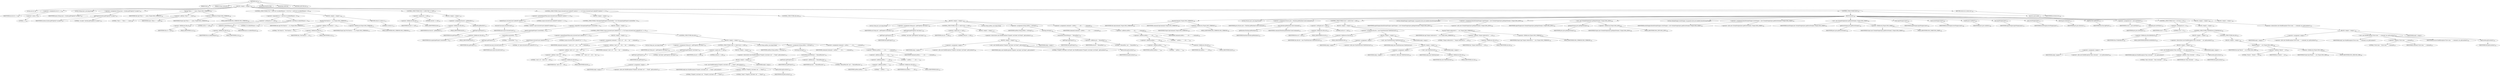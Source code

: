 digraph "run" {  
"157" [label = <(METHOD,run)<SUB>102</SUB>> ]
"6" [label = <(PARAM,this)<SUB>102</SUB>> ]
"158" [label = <(PARAM,String command)<SUB>102</SUB>> ]
"159" [label = <(BLOCK,&lt;empty&gt;,&lt;empty&gt;)<SUB>102</SUB>> ]
"160" [label = <(LOCAL,int err: int)> ]
"161" [label = <(&lt;operator&gt;.assignment,int err = -1)<SUB>104</SUB>> ]
"162" [label = <(IDENTIFIER,err,int err = -1)<SUB>104</SUB>> ]
"163" [label = <(&lt;operator&gt;.minus,-1)<SUB>104</SUB>> ]
"164" [label = <(LITERAL,1,-1)<SUB>104</SUB>> ]
"165" [label = <(LOCAL,String myos: java.lang.String)> ]
"166" [label = <(&lt;operator&gt;.assignment,String myos = System.getProperty(&quot;os.name&quot;))<SUB>107</SUB>> ]
"167" [label = <(IDENTIFIER,myos,String myos = System.getProperty(&quot;os.name&quot;))<SUB>107</SUB>> ]
"168" [label = <(getProperty,System.getProperty(&quot;os.name&quot;))<SUB>107</SUB>> ]
"169" [label = <(IDENTIFIER,System,System.getProperty(&quot;os.name&quot;))<SUB>107</SUB>> ]
"170" [label = <(LITERAL,&quot;os.name&quot;,System.getProperty(&quot;os.name&quot;))<SUB>107</SUB>> ]
"171" [label = <(log,log(&quot;Myos = &quot; + myos, Project.MSG_VERBOSE))<SUB>108</SUB>> ]
"5" [label = <(IDENTIFIER,this,log(&quot;Myos = &quot; + myos, Project.MSG_VERBOSE))<SUB>108</SUB>> ]
"172" [label = <(&lt;operator&gt;.addition,&quot;Myos = &quot; + myos)<SUB>108</SUB>> ]
"173" [label = <(LITERAL,&quot;Myos = &quot;,&quot;Myos = &quot; + myos)<SUB>108</SUB>> ]
"174" [label = <(IDENTIFIER,myos,&quot;Myos = &quot; + myos)<SUB>108</SUB>> ]
"175" [label = <(&lt;operator&gt;.fieldAccess,Project.MSG_VERBOSE)<SUB>108</SUB>> ]
"176" [label = <(IDENTIFIER,Project,log(&quot;Myos = &quot; + myos, Project.MSG_VERBOSE))<SUB>108</SUB>> ]
"177" [label = <(FIELD_IDENTIFIER,MSG_VERBOSE,MSG_VERBOSE)<SUB>108</SUB>> ]
"178" [label = <(CONTROL_STRUCTURE,if ((os != null) &amp;&amp; (os.indexOf(myos) &lt; 0)),if ((os != null) &amp;&amp; (os.indexOf(myos) &lt; 0)))<SUB>109</SUB>> ]
"179" [label = <(&lt;operator&gt;.logicalAnd,(os != null) &amp;&amp; (os.indexOf(myos) &lt; 0))<SUB>109</SUB>> ]
"180" [label = <(&lt;operator&gt;.notEquals,os != null)<SUB>109</SUB>> ]
"181" [label = <(&lt;operator&gt;.fieldAccess,this.os)<SUB>109</SUB>> ]
"182" [label = <(IDENTIFIER,this,os != null)<SUB>109</SUB>> ]
"183" [label = <(FIELD_IDENTIFIER,os,os)<SUB>109</SUB>> ]
"184" [label = <(LITERAL,null,os != null)<SUB>109</SUB>> ]
"185" [label = <(&lt;operator&gt;.lessThan,os.indexOf(myos) &lt; 0)<SUB>109</SUB>> ]
"186" [label = <(indexOf,os.indexOf(myos))<SUB>109</SUB>> ]
"187" [label = <(&lt;operator&gt;.fieldAccess,this.os)<SUB>109</SUB>> ]
"188" [label = <(IDENTIFIER,this,os.indexOf(myos))<SUB>109</SUB>> ]
"189" [label = <(FIELD_IDENTIFIER,os,os)<SUB>109</SUB>> ]
"190" [label = <(IDENTIFIER,myos,os.indexOf(myos))<SUB>109</SUB>> ]
"191" [label = <(LITERAL,0,os.indexOf(myos) &lt; 0)<SUB>109</SUB>> ]
"192" [label = <(BLOCK,&lt;empty&gt;,&lt;empty&gt;)<SUB>109</SUB>> ]
"193" [label = <(log,log(&quot;Not found in &quot; + os, Project.MSG_VERBOSE))<SUB>111</SUB>> ]
"7" [label = <(IDENTIFIER,this,log(&quot;Not found in &quot; + os, Project.MSG_VERBOSE))<SUB>111</SUB>> ]
"194" [label = <(&lt;operator&gt;.addition,&quot;Not found in &quot; + os)<SUB>111</SUB>> ]
"195" [label = <(LITERAL,&quot;Not found in &quot;,&quot;Not found in &quot; + os)<SUB>111</SUB>> ]
"196" [label = <(&lt;operator&gt;.fieldAccess,this.os)<SUB>111</SUB>> ]
"197" [label = <(IDENTIFIER,this,&quot;Not found in &quot; + os)<SUB>111</SUB>> ]
"198" [label = <(FIELD_IDENTIFIER,os,os)<SUB>111</SUB>> ]
"199" [label = <(&lt;operator&gt;.fieldAccess,Project.MSG_VERBOSE)<SUB>111</SUB>> ]
"200" [label = <(IDENTIFIER,Project,log(&quot;Not found in &quot; + os, Project.MSG_VERBOSE))<SUB>111</SUB>> ]
"201" [label = <(FIELD_IDENTIFIER,MSG_VERBOSE,MSG_VERBOSE)<SUB>111</SUB>> ]
"202" [label = <(RETURN,return 0;,return 0;)<SUB>112</SUB>> ]
"203" [label = <(LITERAL,0,return 0;)<SUB>112</SUB>> ]
"204" [label = <(CONTROL_STRUCTURE,if (dir == null),if (dir == null))<SUB>116</SUB>> ]
"205" [label = <(&lt;operator&gt;.equals,dir == null)<SUB>116</SUB>> ]
"206" [label = <(&lt;operator&gt;.fieldAccess,this.dir)<SUB>116</SUB>> ]
"207" [label = <(IDENTIFIER,this,dir == null)<SUB>116</SUB>> ]
"208" [label = <(FIELD_IDENTIFIER,dir,dir)<SUB>116</SUB>> ]
"209" [label = <(LITERAL,null,dir == null)<SUB>116</SUB>> ]
"210" [label = <(BLOCK,&lt;empty&gt;,&lt;empty&gt;)<SUB>116</SUB>> ]
"211" [label = <(&lt;operator&gt;.assignment,this.dir = getBaseDir())<SUB>117</SUB>> ]
"212" [label = <(&lt;operator&gt;.fieldAccess,this.dir)<SUB>117</SUB>> ]
"213" [label = <(IDENTIFIER,this,this.dir = getBaseDir())<SUB>117</SUB>> ]
"214" [label = <(FIELD_IDENTIFIER,dir,dir)<SUB>117</SUB>> ]
"215" [label = <(getBaseDir,getBaseDir())<SUB>117</SUB>> ]
"216" [label = <(getProject,getProject())<SUB>117</SUB>> ]
"8" [label = <(IDENTIFIER,this,getProject())<SUB>117</SUB>> ]
"217" [label = <(CONTROL_STRUCTURE,if (myos.toLowerCase().indexOf(&quot;windows&quot;) &gt;= 0),if (myos.toLowerCase().indexOf(&quot;windows&quot;) &gt;= 0))<SUB>120</SUB>> ]
"218" [label = <(&lt;operator&gt;.greaterEqualsThan,myos.toLowerCase().indexOf(&quot;windows&quot;) &gt;= 0)<SUB>120</SUB>> ]
"219" [label = <(indexOf,myos.toLowerCase().indexOf(&quot;windows&quot;))<SUB>120</SUB>> ]
"220" [label = <(toLowerCase,myos.toLowerCase())<SUB>120</SUB>> ]
"221" [label = <(IDENTIFIER,myos,myos.toLowerCase())<SUB>120</SUB>> ]
"222" [label = <(LITERAL,&quot;windows&quot;,myos.toLowerCase().indexOf(&quot;windows&quot;))<SUB>120</SUB>> ]
"223" [label = <(LITERAL,0,myos.toLowerCase().indexOf(&quot;windows&quot;) &gt;= 0)<SUB>120</SUB>> ]
"224" [label = <(BLOCK,&lt;empty&gt;,&lt;empty&gt;)<SUB>120</SUB>> ]
"225" [label = <(CONTROL_STRUCTURE,if (!dir.equals(getProject().resolveFile(&quot;.&quot;))),if (!dir.equals(getProject().resolveFile(&quot;.&quot;))))<SUB>121</SUB>> ]
"226" [label = <(&lt;operator&gt;.logicalNot,!dir.equals(getProject().resolveFile(&quot;.&quot;)))<SUB>121</SUB>> ]
"227" [label = <(equals,equals(getProject().resolveFile(&quot;.&quot;)))<SUB>121</SUB>> ]
"228" [label = <(&lt;operator&gt;.fieldAccess,this.dir)<SUB>121</SUB>> ]
"229" [label = <(IDENTIFIER,this,equals(getProject().resolveFile(&quot;.&quot;)))<SUB>121</SUB>> ]
"230" [label = <(FIELD_IDENTIFIER,dir,dir)<SUB>121</SUB>> ]
"231" [label = <(resolveFile,resolveFile(&quot;.&quot;))<SUB>121</SUB>> ]
"232" [label = <(getProject,getProject())<SUB>121</SUB>> ]
"9" [label = <(IDENTIFIER,this,getProject())<SUB>121</SUB>> ]
"233" [label = <(LITERAL,&quot;.&quot;,resolveFile(&quot;.&quot;))<SUB>121</SUB>> ]
"234" [label = <(BLOCK,&lt;empty&gt;,&lt;empty&gt;)<SUB>121</SUB>> ]
"235" [label = <(CONTROL_STRUCTURE,if (myos.toLowerCase().indexOf(&quot;nt&quot;) &gt;= 0),if (myos.toLowerCase().indexOf(&quot;nt&quot;) &gt;= 0))<SUB>122</SUB>> ]
"236" [label = <(&lt;operator&gt;.greaterEqualsThan,myos.toLowerCase().indexOf(&quot;nt&quot;) &gt;= 0)<SUB>122</SUB>> ]
"237" [label = <(indexOf,myos.toLowerCase().indexOf(&quot;nt&quot;))<SUB>122</SUB>> ]
"238" [label = <(toLowerCase,myos.toLowerCase())<SUB>122</SUB>> ]
"239" [label = <(IDENTIFIER,myos,myos.toLowerCase())<SUB>122</SUB>> ]
"240" [label = <(LITERAL,&quot;nt&quot;,myos.toLowerCase().indexOf(&quot;nt&quot;))<SUB>122</SUB>> ]
"241" [label = <(LITERAL,0,myos.toLowerCase().indexOf(&quot;nt&quot;) &gt;= 0)<SUB>122</SUB>> ]
"242" [label = <(BLOCK,&lt;empty&gt;,&lt;empty&gt;)<SUB>122</SUB>> ]
"243" [label = <(&lt;operator&gt;.assignment,command = &quot;cmd /c cd &quot; + dir + &quot; &amp;&amp; &quot; + command)<SUB>123</SUB>> ]
"244" [label = <(IDENTIFIER,command,command = &quot;cmd /c cd &quot; + dir + &quot; &amp;&amp; &quot; + command)<SUB>123</SUB>> ]
"245" [label = <(&lt;operator&gt;.addition,&quot;cmd /c cd &quot; + dir + &quot; &amp;&amp; &quot; + command)<SUB>123</SUB>> ]
"246" [label = <(&lt;operator&gt;.addition,&quot;cmd /c cd &quot; + dir + &quot; &amp;&amp; &quot;)<SUB>123</SUB>> ]
"247" [label = <(&lt;operator&gt;.addition,&quot;cmd /c cd &quot; + dir)<SUB>123</SUB>> ]
"248" [label = <(LITERAL,&quot;cmd /c cd &quot;,&quot;cmd /c cd &quot; + dir)<SUB>123</SUB>> ]
"249" [label = <(&lt;operator&gt;.fieldAccess,this.dir)<SUB>123</SUB>> ]
"250" [label = <(IDENTIFIER,this,&quot;cmd /c cd &quot; + dir)<SUB>123</SUB>> ]
"251" [label = <(FIELD_IDENTIFIER,dir,dir)<SUB>123</SUB>> ]
"252" [label = <(LITERAL,&quot; &amp;&amp; &quot;,&quot;cmd /c cd &quot; + dir + &quot; &amp;&amp; &quot;)<SUB>123</SUB>> ]
"253" [label = <(IDENTIFIER,command,&quot;cmd /c cd &quot; + dir + &quot; &amp;&amp; &quot; + command)<SUB>123</SUB>> ]
"254" [label = <(CONTROL_STRUCTURE,else,else)<SUB>124</SUB>> ]
"255" [label = <(BLOCK,&lt;empty&gt;,&lt;empty&gt;)<SUB>124</SUB>> ]
"256" [label = <(LOCAL,String ant: java.lang.String)> ]
"257" [label = <(&lt;operator&gt;.assignment,String ant = getProperty(&quot;ant.home&quot;))<SUB>125</SUB>> ]
"258" [label = <(IDENTIFIER,ant,String ant = getProperty(&quot;ant.home&quot;))<SUB>125</SUB>> ]
"259" [label = <(getProperty,getProperty(&quot;ant.home&quot;))<SUB>125</SUB>> ]
"260" [label = <(getProject,getProject())<SUB>125</SUB>> ]
"10" [label = <(IDENTIFIER,this,getProject())<SUB>125</SUB>> ]
"261" [label = <(LITERAL,&quot;ant.home&quot;,getProperty(&quot;ant.home&quot;))<SUB>125</SUB>> ]
"262" [label = <(CONTROL_STRUCTURE,if (ant == null),if (ant == null))<SUB>126</SUB>> ]
"263" [label = <(&lt;operator&gt;.equals,ant == null)<SUB>126</SUB>> ]
"264" [label = <(IDENTIFIER,ant,ant == null)<SUB>126</SUB>> ]
"265" [label = <(LITERAL,null,ant == null)<SUB>126</SUB>> ]
"266" [label = <(BLOCK,&lt;empty&gt;,&lt;empty&gt;)<SUB>126</SUB>> ]
"267" [label = <(&lt;operator&gt;.throw,throw new BuildException(&quot;Property 'ant.home' not &quot; + &quot;found&quot;, getLocation());)<SUB>127</SUB>> ]
"268" [label = <(BLOCK,&lt;empty&gt;,&lt;empty&gt;)<SUB>127</SUB>> ]
"269" [label = <(&lt;operator&gt;.assignment,&lt;empty&gt;)> ]
"270" [label = <(IDENTIFIER,$obj0,&lt;empty&gt;)> ]
"271" [label = <(&lt;operator&gt;.alloc,new BuildException(&quot;Property 'ant.home' not &quot; + &quot;found&quot;, getLocation()))<SUB>127</SUB>> ]
"272" [label = <(&lt;init&gt;,new BuildException(&quot;Property 'ant.home' not &quot; + &quot;found&quot;, getLocation()))<SUB>127</SUB>> ]
"273" [label = <(IDENTIFIER,$obj0,new BuildException(&quot;Property 'ant.home' not &quot; + &quot;found&quot;, getLocation()))> ]
"274" [label = <(&lt;operator&gt;.addition,&quot;Property 'ant.home' not &quot; + &quot;found&quot;)<SUB>127</SUB>> ]
"275" [label = <(LITERAL,&quot;Property 'ant.home' not &quot;,&quot;Property 'ant.home' not &quot; + &quot;found&quot;)<SUB>127</SUB>> ]
"276" [label = <(LITERAL,&quot;found&quot;,&quot;Property 'ant.home' not &quot; + &quot;found&quot;)<SUB>128</SUB>> ]
"277" [label = <(getLocation,getLocation())<SUB>128</SUB>> ]
"11" [label = <(IDENTIFIER,this,getLocation())<SUB>128</SUB>> ]
"278" [label = <(IDENTIFIER,$obj0,&lt;empty&gt;)> ]
"279" [label = <(LOCAL,String antRun: java.lang.String)> ]
"280" [label = <(&lt;operator&gt;.assignment,String antRun = toString())<SUB>131</SUB>> ]
"281" [label = <(IDENTIFIER,antRun,String antRun = toString())<SUB>131</SUB>> ]
"282" [label = <(toString,toString())<SUB>131</SUB>> ]
"283" [label = <(resolveFile,resolveFile(ant + &quot;/bin/antRun.bat&quot;))<SUB>131</SUB>> ]
"284" [label = <(getProject,getProject())<SUB>131</SUB>> ]
"12" [label = <(IDENTIFIER,this,getProject())<SUB>131</SUB>> ]
"285" [label = <(&lt;operator&gt;.addition,ant + &quot;/bin/antRun.bat&quot;)<SUB>131</SUB>> ]
"286" [label = <(IDENTIFIER,ant,ant + &quot;/bin/antRun.bat&quot;)<SUB>131</SUB>> ]
"287" [label = <(LITERAL,&quot;/bin/antRun.bat&quot;,ant + &quot;/bin/antRun.bat&quot;)<SUB>131</SUB>> ]
"288" [label = <(&lt;operator&gt;.assignment,command = antRun + &quot; &quot; + dir + &quot; &quot; + command)<SUB>132</SUB>> ]
"289" [label = <(IDENTIFIER,command,command = antRun + &quot; &quot; + dir + &quot; &quot; + command)<SUB>132</SUB>> ]
"290" [label = <(&lt;operator&gt;.addition,antRun + &quot; &quot; + dir + &quot; &quot; + command)<SUB>132</SUB>> ]
"291" [label = <(&lt;operator&gt;.addition,antRun + &quot; &quot; + dir + &quot; &quot;)<SUB>132</SUB>> ]
"292" [label = <(&lt;operator&gt;.addition,antRun + &quot; &quot; + dir)<SUB>132</SUB>> ]
"293" [label = <(&lt;operator&gt;.addition,antRun + &quot; &quot;)<SUB>132</SUB>> ]
"294" [label = <(IDENTIFIER,antRun,antRun + &quot; &quot;)<SUB>132</SUB>> ]
"295" [label = <(LITERAL,&quot; &quot;,antRun + &quot; &quot;)<SUB>132</SUB>> ]
"296" [label = <(&lt;operator&gt;.fieldAccess,this.dir)<SUB>132</SUB>> ]
"297" [label = <(IDENTIFIER,this,antRun + &quot; &quot; + dir)<SUB>132</SUB>> ]
"298" [label = <(FIELD_IDENTIFIER,dir,dir)<SUB>132</SUB>> ]
"299" [label = <(LITERAL,&quot; &quot;,antRun + &quot; &quot; + dir + &quot; &quot;)<SUB>132</SUB>> ]
"300" [label = <(IDENTIFIER,command,antRun + &quot; &quot; + dir + &quot; &quot; + command)<SUB>132</SUB>> ]
"301" [label = <(CONTROL_STRUCTURE,else,else)<SUB>135</SUB>> ]
"302" [label = <(BLOCK,&lt;empty&gt;,&lt;empty&gt;)<SUB>135</SUB>> ]
"303" [label = <(LOCAL,String ant: java.lang.String)> ]
"304" [label = <(&lt;operator&gt;.assignment,String ant = getProperty(&quot;ant.home&quot;))<SUB>136</SUB>> ]
"305" [label = <(IDENTIFIER,ant,String ant = getProperty(&quot;ant.home&quot;))<SUB>136</SUB>> ]
"306" [label = <(getProperty,getProperty(&quot;ant.home&quot;))<SUB>136</SUB>> ]
"307" [label = <(getProject,getProject())<SUB>136</SUB>> ]
"13" [label = <(IDENTIFIER,this,getProject())<SUB>136</SUB>> ]
"308" [label = <(LITERAL,&quot;ant.home&quot;,getProperty(&quot;ant.home&quot;))<SUB>136</SUB>> ]
"309" [label = <(CONTROL_STRUCTURE,if (ant == null),if (ant == null))<SUB>137</SUB>> ]
"310" [label = <(&lt;operator&gt;.equals,ant == null)<SUB>137</SUB>> ]
"311" [label = <(IDENTIFIER,ant,ant == null)<SUB>137</SUB>> ]
"312" [label = <(LITERAL,null,ant == null)<SUB>137</SUB>> ]
"313" [label = <(BLOCK,&lt;empty&gt;,&lt;empty&gt;)<SUB>137</SUB>> ]
"314" [label = <(&lt;operator&gt;.throw,throw new BuildException(&quot;Property 'ant.home' not found&quot;, getLocation());)<SUB>138</SUB>> ]
"315" [label = <(BLOCK,&lt;empty&gt;,&lt;empty&gt;)<SUB>138</SUB>> ]
"316" [label = <(&lt;operator&gt;.assignment,&lt;empty&gt;)> ]
"317" [label = <(IDENTIFIER,$obj1,&lt;empty&gt;)> ]
"318" [label = <(&lt;operator&gt;.alloc,new BuildException(&quot;Property 'ant.home' not found&quot;, getLocation()))<SUB>138</SUB>> ]
"319" [label = <(&lt;init&gt;,new BuildException(&quot;Property 'ant.home' not found&quot;, getLocation()))<SUB>138</SUB>> ]
"320" [label = <(IDENTIFIER,$obj1,new BuildException(&quot;Property 'ant.home' not found&quot;, getLocation()))> ]
"321" [label = <(LITERAL,&quot;Property 'ant.home' not found&quot;,new BuildException(&quot;Property 'ant.home' not found&quot;, getLocation()))<SUB>138</SUB>> ]
"322" [label = <(getLocation,getLocation())<SUB>139</SUB>> ]
"14" [label = <(IDENTIFIER,this,getLocation())<SUB>139</SUB>> ]
"323" [label = <(IDENTIFIER,$obj1,&lt;empty&gt;)> ]
"324" [label = <(LOCAL,String antRun: java.lang.String)> ]
"325" [label = <(&lt;operator&gt;.assignment,String antRun = toString())<SUB>141</SUB>> ]
"326" [label = <(IDENTIFIER,antRun,String antRun = toString())<SUB>141</SUB>> ]
"327" [label = <(toString,toString())<SUB>141</SUB>> ]
"328" [label = <(resolveFile,resolveFile(ant + &quot;/bin/antRun&quot;))<SUB>141</SUB>> ]
"329" [label = <(getProject,getProject())<SUB>141</SUB>> ]
"15" [label = <(IDENTIFIER,this,getProject())<SUB>141</SUB>> ]
"330" [label = <(&lt;operator&gt;.addition,ant + &quot;/bin/antRun&quot;)<SUB>141</SUB>> ]
"331" [label = <(IDENTIFIER,ant,ant + &quot;/bin/antRun&quot;)<SUB>141</SUB>> ]
"332" [label = <(LITERAL,&quot;/bin/antRun&quot;,ant + &quot;/bin/antRun&quot;)<SUB>141</SUB>> ]
"333" [label = <(&lt;operator&gt;.assignment,command = antRun + &quot; &quot; + dir + &quot; &quot; + command)<SUB>143</SUB>> ]
"334" [label = <(IDENTIFIER,command,command = antRun + &quot; &quot; + dir + &quot; &quot; + command)<SUB>143</SUB>> ]
"335" [label = <(&lt;operator&gt;.addition,antRun + &quot; &quot; + dir + &quot; &quot; + command)<SUB>143</SUB>> ]
"336" [label = <(&lt;operator&gt;.addition,antRun + &quot; &quot; + dir + &quot; &quot;)<SUB>143</SUB>> ]
"337" [label = <(&lt;operator&gt;.addition,antRun + &quot; &quot; + dir)<SUB>143</SUB>> ]
"338" [label = <(&lt;operator&gt;.addition,antRun + &quot; &quot;)<SUB>143</SUB>> ]
"339" [label = <(IDENTIFIER,antRun,antRun + &quot; &quot;)<SUB>143</SUB>> ]
"340" [label = <(LITERAL,&quot; &quot;,antRun + &quot; &quot;)<SUB>143</SUB>> ]
"341" [label = <(&lt;operator&gt;.fieldAccess,this.dir)<SUB>143</SUB>> ]
"342" [label = <(IDENTIFIER,this,antRun + &quot; &quot; + dir)<SUB>143</SUB>> ]
"343" [label = <(FIELD_IDENTIFIER,dir,dir)<SUB>143</SUB>> ]
"344" [label = <(LITERAL,&quot; &quot;,antRun + &quot; &quot; + dir + &quot; &quot;)<SUB>143</SUB>> ]
"345" [label = <(IDENTIFIER,command,antRun + &quot; &quot; + dir + &quot; &quot; + command)<SUB>143</SUB>> ]
"346" [label = <(CONTROL_STRUCTURE,try,try)<SUB>146</SUB>> ]
"347" [label = <(BLOCK,try,try)<SUB>146</SUB>> ]
"348" [label = <(log,log(command, Project.MSG_VERBOSE))<SUB>148</SUB>> ]
"16" [label = <(IDENTIFIER,this,log(command, Project.MSG_VERBOSE))<SUB>148</SUB>> ]
"349" [label = <(IDENTIFIER,command,log(command, Project.MSG_VERBOSE))<SUB>148</SUB>> ]
"350" [label = <(&lt;operator&gt;.fieldAccess,Project.MSG_VERBOSE)<SUB>148</SUB>> ]
"351" [label = <(IDENTIFIER,Project,log(command, Project.MSG_VERBOSE))<SUB>148</SUB>> ]
"352" [label = <(FIELD_IDENTIFIER,MSG_VERBOSE,MSG_VERBOSE)<SUB>148</SUB>> ]
"353" [label = <(LOCAL,Process proc: java.lang.Process)> ]
"354" [label = <(&lt;operator&gt;.assignment,Process proc = Runtime.getRuntime().exec(command))<SUB>151</SUB>> ]
"355" [label = <(IDENTIFIER,proc,Process proc = Runtime.getRuntime().exec(command))<SUB>151</SUB>> ]
"356" [label = <(exec,Runtime.getRuntime().exec(command))<SUB>151</SUB>> ]
"357" [label = <(getRuntime,Runtime.getRuntime())<SUB>151</SUB>> ]
"358" [label = <(IDENTIFIER,Runtime,Runtime.getRuntime())<SUB>151</SUB>> ]
"359" [label = <(IDENTIFIER,command,Runtime.getRuntime().exec(command))<SUB>151</SUB>> ]
"360" [label = <(CONTROL_STRUCTURE,if (out != null),if (out != null))<SUB>153</SUB>> ]
"361" [label = <(&lt;operator&gt;.notEquals,out != null)<SUB>153</SUB>> ]
"362" [label = <(&lt;operator&gt;.fieldAccess,this.out)<SUB>153</SUB>> ]
"363" [label = <(IDENTIFIER,this,out != null)<SUB>153</SUB>> ]
"364" [label = <(FIELD_IDENTIFIER,out,out)<SUB>153</SUB>> ]
"365" [label = <(LITERAL,null,out != null)<SUB>153</SUB>> ]
"366" [label = <(BLOCK,&lt;empty&gt;,&lt;empty&gt;)<SUB>153</SUB>> ]
"367" [label = <(&lt;operator&gt;.assignment,this.fos = new PrintWriter(new FileWriter(out)))<SUB>154</SUB>> ]
"368" [label = <(&lt;operator&gt;.fieldAccess,this.fos)<SUB>154</SUB>> ]
"369" [label = <(IDENTIFIER,this,this.fos = new PrintWriter(new FileWriter(out)))<SUB>154</SUB>> ]
"370" [label = <(FIELD_IDENTIFIER,fos,fos)<SUB>154</SUB>> ]
"371" [label = <(BLOCK,&lt;empty&gt;,&lt;empty&gt;)<SUB>154</SUB>> ]
"372" [label = <(&lt;operator&gt;.assignment,&lt;empty&gt;)> ]
"373" [label = <(IDENTIFIER,$obj3,&lt;empty&gt;)> ]
"374" [label = <(&lt;operator&gt;.alloc,new PrintWriter(new FileWriter(out)))<SUB>154</SUB>> ]
"375" [label = <(&lt;init&gt;,new PrintWriter(new FileWriter(out)))<SUB>154</SUB>> ]
"376" [label = <(IDENTIFIER,$obj3,new PrintWriter(new FileWriter(out)))> ]
"377" [label = <(BLOCK,&lt;empty&gt;,&lt;empty&gt;)<SUB>154</SUB>> ]
"378" [label = <(&lt;operator&gt;.assignment,&lt;empty&gt;)> ]
"379" [label = <(IDENTIFIER,$obj2,&lt;empty&gt;)> ]
"380" [label = <(&lt;operator&gt;.alloc,new FileWriter(out))<SUB>154</SUB>> ]
"381" [label = <(&lt;init&gt;,new FileWriter(out))<SUB>154</SUB>> ]
"382" [label = <(IDENTIFIER,$obj2,new FileWriter(out))> ]
"383" [label = <(&lt;operator&gt;.fieldAccess,this.out)<SUB>154</SUB>> ]
"384" [label = <(IDENTIFIER,this,new FileWriter(out))<SUB>154</SUB>> ]
"385" [label = <(FIELD_IDENTIFIER,out,out)<SUB>154</SUB>> ]
"386" [label = <(IDENTIFIER,$obj2,&lt;empty&gt;)> ]
"387" [label = <(IDENTIFIER,$obj3,&lt;empty&gt;)> ]
"388" [label = <(log,log(&quot;Output redirected to &quot; + out, Project.MSG_VERBOSE))<SUB>155</SUB>> ]
"17" [label = <(IDENTIFIER,this,log(&quot;Output redirected to &quot; + out, Project.MSG_VERBOSE))<SUB>155</SUB>> ]
"389" [label = <(&lt;operator&gt;.addition,&quot;Output redirected to &quot; + out)<SUB>155</SUB>> ]
"390" [label = <(LITERAL,&quot;Output redirected to &quot;,&quot;Output redirected to &quot; + out)<SUB>155</SUB>> ]
"391" [label = <(&lt;operator&gt;.fieldAccess,this.out)<SUB>155</SUB>> ]
"392" [label = <(IDENTIFIER,this,&quot;Output redirected to &quot; + out)<SUB>155</SUB>> ]
"393" [label = <(FIELD_IDENTIFIER,out,out)<SUB>155</SUB>> ]
"394" [label = <(&lt;operator&gt;.fieldAccess,Project.MSG_VERBOSE)<SUB>155</SUB>> ]
"395" [label = <(IDENTIFIER,Project,log(&quot;Output redirected to &quot; + out, Project.MSG_VERBOSE))<SUB>155</SUB>> ]
"396" [label = <(FIELD_IDENTIFIER,MSG_VERBOSE,MSG_VERBOSE)<SUB>155</SUB>> ]
"19" [label = <(LOCAL,StreamPumper inputPumper: org.apache.tools.ant.taskdefs.Exec$StreamPumper)> ]
"397" [label = <(&lt;operator&gt;.assignment,Exec$StreamPumper inputPumper = new StreamPumper(proc.getInputStream(), Project.MSG_INFO))<SUB>159</SUB>> ]
"398" [label = <(IDENTIFIER,inputPumper,Exec$StreamPumper inputPumper = new StreamPumper(proc.getInputStream(), Project.MSG_INFO))<SUB>159</SUB>> ]
"399" [label = <(&lt;operator&gt;.alloc,new StreamPumper(proc.getInputStream(), Project.MSG_INFO))<SUB>160</SUB>> ]
"400" [label = <(&lt;init&gt;,new StreamPumper(proc.getInputStream(), Project.MSG_INFO))<SUB>160</SUB>> ]
"18" [label = <(IDENTIFIER,inputPumper,new StreamPumper(proc.getInputStream(), Project.MSG_INFO))<SUB>159</SUB>> ]
"401" [label = <(getInputStream,proc.getInputStream())<SUB>160</SUB>> ]
"402" [label = <(IDENTIFIER,proc,proc.getInputStream())<SUB>160</SUB>> ]
"403" [label = <(&lt;operator&gt;.fieldAccess,Project.MSG_INFO)<SUB>160</SUB>> ]
"404" [label = <(IDENTIFIER,Project,new StreamPumper(proc.getInputStream(), Project.MSG_INFO))<SUB>160</SUB>> ]
"405" [label = <(FIELD_IDENTIFIER,MSG_INFO,MSG_INFO)<SUB>160</SUB>> ]
"21" [label = <(LOCAL,StreamPumper errorPumper: org.apache.tools.ant.taskdefs.Exec$StreamPumper)> ]
"406" [label = <(&lt;operator&gt;.assignment,Exec$StreamPumper errorPumper = new StreamPumper(proc.getErrorStream(), Project.MSG_WARN))<SUB>161</SUB>> ]
"407" [label = <(IDENTIFIER,errorPumper,Exec$StreamPumper errorPumper = new StreamPumper(proc.getErrorStream(), Project.MSG_WARN))<SUB>161</SUB>> ]
"408" [label = <(&lt;operator&gt;.alloc,new StreamPumper(proc.getErrorStream(), Project.MSG_WARN))<SUB>162</SUB>> ]
"409" [label = <(&lt;init&gt;,new StreamPumper(proc.getErrorStream(), Project.MSG_WARN))<SUB>162</SUB>> ]
"20" [label = <(IDENTIFIER,errorPumper,new StreamPumper(proc.getErrorStream(), Project.MSG_WARN))<SUB>161</SUB>> ]
"410" [label = <(getErrorStream,proc.getErrorStream())<SUB>162</SUB>> ]
"411" [label = <(IDENTIFIER,proc,proc.getErrorStream())<SUB>162</SUB>> ]
"412" [label = <(&lt;operator&gt;.fieldAccess,Project.MSG_WARN)<SUB>162</SUB>> ]
"413" [label = <(IDENTIFIER,Project,new StreamPumper(proc.getErrorStream(), Project.MSG_WARN))<SUB>162</SUB>> ]
"414" [label = <(FIELD_IDENTIFIER,MSG_WARN,MSG_WARN)<SUB>162</SUB>> ]
"415" [label = <(start,inputPumper.start())<SUB>165</SUB>> ]
"416" [label = <(IDENTIFIER,inputPumper,inputPumper.start())<SUB>165</SUB>> ]
"417" [label = <(start,errorPumper.start())<SUB>166</SUB>> ]
"418" [label = <(IDENTIFIER,errorPumper,errorPumper.start())<SUB>166</SUB>> ]
"419" [label = <(waitFor,proc.waitFor())<SUB>169</SUB>> ]
"420" [label = <(IDENTIFIER,proc,proc.waitFor())<SUB>169</SUB>> ]
"421" [label = <(join,inputPumper.join())<SUB>170</SUB>> ]
"422" [label = <(IDENTIFIER,inputPumper,inputPumper.join())<SUB>170</SUB>> ]
"423" [label = <(join,errorPumper.join())<SUB>171</SUB>> ]
"424" [label = <(IDENTIFIER,errorPumper,errorPumper.join())<SUB>171</SUB>> ]
"425" [label = <(destroy,proc.destroy())<SUB>172</SUB>> ]
"426" [label = <(IDENTIFIER,proc,proc.destroy())<SUB>172</SUB>> ]
"427" [label = <(logFlush,this.logFlush())<SUB>175</SUB>> ]
"22" [label = <(IDENTIFIER,this,this.logFlush())<SUB>175</SUB>> ]
"428" [label = <(&lt;operator&gt;.assignment,err = proc.exitValue())<SUB>178</SUB>> ]
"429" [label = <(IDENTIFIER,err,err = proc.exitValue())<SUB>178</SUB>> ]
"430" [label = <(exitValue,proc.exitValue())<SUB>178</SUB>> ]
"431" [label = <(IDENTIFIER,proc,proc.exitValue())<SUB>178</SUB>> ]
"432" [label = <(CONTROL_STRUCTURE,if (err != 0),if (err != 0))<SUB>179</SUB>> ]
"433" [label = <(&lt;operator&gt;.notEquals,err != 0)<SUB>179</SUB>> ]
"434" [label = <(IDENTIFIER,err,err != 0)<SUB>179</SUB>> ]
"435" [label = <(LITERAL,0,err != 0)<SUB>179</SUB>> ]
"436" [label = <(BLOCK,&lt;empty&gt;,&lt;empty&gt;)<SUB>179</SUB>> ]
"437" [label = <(CONTROL_STRUCTURE,if (failOnError),if (failOnError))<SUB>180</SUB>> ]
"438" [label = <(&lt;operator&gt;.fieldAccess,this.failOnError)<SUB>180</SUB>> ]
"439" [label = <(IDENTIFIER,this,if (failOnError))<SUB>180</SUB>> ]
"440" [label = <(FIELD_IDENTIFIER,failOnError,failOnError)<SUB>180</SUB>> ]
"441" [label = <(BLOCK,&lt;empty&gt;,&lt;empty&gt;)<SUB>180</SUB>> ]
"442" [label = <(&lt;operator&gt;.throw,throw new BuildException(&quot;Exec returned: &quot; + err, getLocation());)<SUB>181</SUB>> ]
"443" [label = <(BLOCK,&lt;empty&gt;,&lt;empty&gt;)<SUB>181</SUB>> ]
"444" [label = <(&lt;operator&gt;.assignment,&lt;empty&gt;)> ]
"445" [label = <(IDENTIFIER,$obj6,&lt;empty&gt;)> ]
"446" [label = <(&lt;operator&gt;.alloc,new BuildException(&quot;Exec returned: &quot; + err, getLocation()))<SUB>181</SUB>> ]
"447" [label = <(&lt;init&gt;,new BuildException(&quot;Exec returned: &quot; + err, getLocation()))<SUB>181</SUB>> ]
"448" [label = <(IDENTIFIER,$obj6,new BuildException(&quot;Exec returned: &quot; + err, getLocation()))> ]
"449" [label = <(&lt;operator&gt;.addition,&quot;Exec returned: &quot; + err)<SUB>181</SUB>> ]
"450" [label = <(LITERAL,&quot;Exec returned: &quot;,&quot;Exec returned: &quot; + err)<SUB>181</SUB>> ]
"451" [label = <(IDENTIFIER,err,&quot;Exec returned: &quot; + err)<SUB>181</SUB>> ]
"452" [label = <(getLocation,getLocation())<SUB>181</SUB>> ]
"23" [label = <(IDENTIFIER,this,getLocation())<SUB>181</SUB>> ]
"453" [label = <(IDENTIFIER,$obj6,&lt;empty&gt;)> ]
"454" [label = <(CONTROL_STRUCTURE,else,else)<SUB>182</SUB>> ]
"455" [label = <(BLOCK,&lt;empty&gt;,&lt;empty&gt;)<SUB>182</SUB>> ]
"456" [label = <(log,log(&quot;Result: &quot; + err, Project.MSG_ERR))<SUB>183</SUB>> ]
"24" [label = <(IDENTIFIER,this,log(&quot;Result: &quot; + err, Project.MSG_ERR))<SUB>183</SUB>> ]
"457" [label = <(&lt;operator&gt;.addition,&quot;Result: &quot; + err)<SUB>183</SUB>> ]
"458" [label = <(LITERAL,&quot;Result: &quot;,&quot;Result: &quot; + err)<SUB>183</SUB>> ]
"459" [label = <(IDENTIFIER,err,&quot;Result: &quot; + err)<SUB>183</SUB>> ]
"460" [label = <(&lt;operator&gt;.fieldAccess,Project.MSG_ERR)<SUB>183</SUB>> ]
"461" [label = <(IDENTIFIER,Project,log(&quot;Result: &quot; + err, Project.MSG_ERR))<SUB>183</SUB>> ]
"462" [label = <(FIELD_IDENTIFIER,MSG_ERR,MSG_ERR)<SUB>183</SUB>> ]
"463" [label = <(BLOCK,catch,catch)> ]
"464" [label = <(BLOCK,&lt;empty&gt;,&lt;empty&gt;)<SUB>186</SUB>> ]
"465" [label = <(&lt;operator&gt;.throw,throw new BuildException(&quot;Error exec: &quot; + command, ioe, getLocation());)<SUB>187</SUB>> ]
"466" [label = <(BLOCK,&lt;empty&gt;,&lt;empty&gt;)<SUB>187</SUB>> ]
"467" [label = <(&lt;operator&gt;.assignment,&lt;empty&gt;)> ]
"468" [label = <(IDENTIFIER,$obj7,&lt;empty&gt;)> ]
"469" [label = <(&lt;operator&gt;.alloc,new BuildException(&quot;Error exec: &quot; + command, ioe, getLocation()))<SUB>187</SUB>> ]
"470" [label = <(&lt;init&gt;,new BuildException(&quot;Error exec: &quot; + command, ioe, getLocation()))<SUB>187</SUB>> ]
"471" [label = <(IDENTIFIER,$obj7,new BuildException(&quot;Error exec: &quot; + command, ioe, getLocation()))> ]
"472" [label = <(&lt;operator&gt;.addition,&quot;Error exec: &quot; + command)<SUB>187</SUB>> ]
"473" [label = <(LITERAL,&quot;Error exec: &quot;,&quot;Error exec: &quot; + command)<SUB>187</SUB>> ]
"474" [label = <(IDENTIFIER,command,&quot;Error exec: &quot; + command)<SUB>187</SUB>> ]
"475" [label = <(IDENTIFIER,ioe,new BuildException(&quot;Error exec: &quot; + command, ioe, getLocation()))<SUB>187</SUB>> ]
"476" [label = <(getLocation,getLocation())<SUB>187</SUB>> ]
"25" [label = <(IDENTIFIER,this,getLocation())<SUB>187</SUB>> ]
"477" [label = <(IDENTIFIER,$obj7,&lt;empty&gt;)> ]
"478" [label = <(BLOCK,&lt;empty&gt;,&lt;empty&gt;)<SUB>188</SUB>> ]
"479" [label = <(RETURN,return err;,return err;)<SUB>192</SUB>> ]
"480" [label = <(IDENTIFIER,err,return err;)<SUB>192</SUB>> ]
"481" [label = <(MODIFIER,PROTECTED)> ]
"482" [label = <(MODIFIER,VIRTUAL)> ]
"483" [label = <(METHOD_RETURN,int)<SUB>102</SUB>> ]
  "157" -> "6" 
  "157" -> "158" 
  "157" -> "159" 
  "157" -> "481" 
  "157" -> "482" 
  "157" -> "483" 
  "159" -> "160" 
  "159" -> "161" 
  "159" -> "165" 
  "159" -> "166" 
  "159" -> "171" 
  "159" -> "178" 
  "159" -> "204" 
  "159" -> "217" 
  "159" -> "346" 
  "159" -> "479" 
  "161" -> "162" 
  "161" -> "163" 
  "163" -> "164" 
  "166" -> "167" 
  "166" -> "168" 
  "168" -> "169" 
  "168" -> "170" 
  "171" -> "5" 
  "171" -> "172" 
  "171" -> "175" 
  "172" -> "173" 
  "172" -> "174" 
  "175" -> "176" 
  "175" -> "177" 
  "178" -> "179" 
  "178" -> "192" 
  "179" -> "180" 
  "179" -> "185" 
  "180" -> "181" 
  "180" -> "184" 
  "181" -> "182" 
  "181" -> "183" 
  "185" -> "186" 
  "185" -> "191" 
  "186" -> "187" 
  "186" -> "190" 
  "187" -> "188" 
  "187" -> "189" 
  "192" -> "193" 
  "192" -> "202" 
  "193" -> "7" 
  "193" -> "194" 
  "193" -> "199" 
  "194" -> "195" 
  "194" -> "196" 
  "196" -> "197" 
  "196" -> "198" 
  "199" -> "200" 
  "199" -> "201" 
  "202" -> "203" 
  "204" -> "205" 
  "204" -> "210" 
  "205" -> "206" 
  "205" -> "209" 
  "206" -> "207" 
  "206" -> "208" 
  "210" -> "211" 
  "211" -> "212" 
  "211" -> "215" 
  "212" -> "213" 
  "212" -> "214" 
  "215" -> "216" 
  "216" -> "8" 
  "217" -> "218" 
  "217" -> "224" 
  "217" -> "301" 
  "218" -> "219" 
  "218" -> "223" 
  "219" -> "220" 
  "219" -> "222" 
  "220" -> "221" 
  "224" -> "225" 
  "225" -> "226" 
  "225" -> "234" 
  "226" -> "227" 
  "227" -> "228" 
  "227" -> "231" 
  "228" -> "229" 
  "228" -> "230" 
  "231" -> "232" 
  "231" -> "233" 
  "232" -> "9" 
  "234" -> "235" 
  "235" -> "236" 
  "235" -> "242" 
  "235" -> "254" 
  "236" -> "237" 
  "236" -> "241" 
  "237" -> "238" 
  "237" -> "240" 
  "238" -> "239" 
  "242" -> "243" 
  "243" -> "244" 
  "243" -> "245" 
  "245" -> "246" 
  "245" -> "253" 
  "246" -> "247" 
  "246" -> "252" 
  "247" -> "248" 
  "247" -> "249" 
  "249" -> "250" 
  "249" -> "251" 
  "254" -> "255" 
  "255" -> "256" 
  "255" -> "257" 
  "255" -> "262" 
  "255" -> "279" 
  "255" -> "280" 
  "255" -> "288" 
  "257" -> "258" 
  "257" -> "259" 
  "259" -> "260" 
  "259" -> "261" 
  "260" -> "10" 
  "262" -> "263" 
  "262" -> "266" 
  "263" -> "264" 
  "263" -> "265" 
  "266" -> "267" 
  "267" -> "268" 
  "268" -> "269" 
  "268" -> "272" 
  "268" -> "278" 
  "269" -> "270" 
  "269" -> "271" 
  "272" -> "273" 
  "272" -> "274" 
  "272" -> "277" 
  "274" -> "275" 
  "274" -> "276" 
  "277" -> "11" 
  "280" -> "281" 
  "280" -> "282" 
  "282" -> "283" 
  "283" -> "284" 
  "283" -> "285" 
  "284" -> "12" 
  "285" -> "286" 
  "285" -> "287" 
  "288" -> "289" 
  "288" -> "290" 
  "290" -> "291" 
  "290" -> "300" 
  "291" -> "292" 
  "291" -> "299" 
  "292" -> "293" 
  "292" -> "296" 
  "293" -> "294" 
  "293" -> "295" 
  "296" -> "297" 
  "296" -> "298" 
  "301" -> "302" 
  "302" -> "303" 
  "302" -> "304" 
  "302" -> "309" 
  "302" -> "324" 
  "302" -> "325" 
  "302" -> "333" 
  "304" -> "305" 
  "304" -> "306" 
  "306" -> "307" 
  "306" -> "308" 
  "307" -> "13" 
  "309" -> "310" 
  "309" -> "313" 
  "310" -> "311" 
  "310" -> "312" 
  "313" -> "314" 
  "314" -> "315" 
  "315" -> "316" 
  "315" -> "319" 
  "315" -> "323" 
  "316" -> "317" 
  "316" -> "318" 
  "319" -> "320" 
  "319" -> "321" 
  "319" -> "322" 
  "322" -> "14" 
  "325" -> "326" 
  "325" -> "327" 
  "327" -> "328" 
  "328" -> "329" 
  "328" -> "330" 
  "329" -> "15" 
  "330" -> "331" 
  "330" -> "332" 
  "333" -> "334" 
  "333" -> "335" 
  "335" -> "336" 
  "335" -> "345" 
  "336" -> "337" 
  "336" -> "344" 
  "337" -> "338" 
  "337" -> "341" 
  "338" -> "339" 
  "338" -> "340" 
  "341" -> "342" 
  "341" -> "343" 
  "346" -> "347" 
  "346" -> "463" 
  "347" -> "348" 
  "347" -> "353" 
  "347" -> "354" 
  "347" -> "360" 
  "347" -> "19" 
  "347" -> "397" 
  "347" -> "400" 
  "347" -> "21" 
  "347" -> "406" 
  "347" -> "409" 
  "347" -> "415" 
  "347" -> "417" 
  "347" -> "419" 
  "347" -> "421" 
  "347" -> "423" 
  "347" -> "425" 
  "347" -> "427" 
  "347" -> "428" 
  "347" -> "432" 
  "348" -> "16" 
  "348" -> "349" 
  "348" -> "350" 
  "350" -> "351" 
  "350" -> "352" 
  "354" -> "355" 
  "354" -> "356" 
  "356" -> "357" 
  "356" -> "359" 
  "357" -> "358" 
  "360" -> "361" 
  "360" -> "366" 
  "361" -> "362" 
  "361" -> "365" 
  "362" -> "363" 
  "362" -> "364" 
  "366" -> "367" 
  "366" -> "388" 
  "367" -> "368" 
  "367" -> "371" 
  "368" -> "369" 
  "368" -> "370" 
  "371" -> "372" 
  "371" -> "375" 
  "371" -> "387" 
  "372" -> "373" 
  "372" -> "374" 
  "375" -> "376" 
  "375" -> "377" 
  "377" -> "378" 
  "377" -> "381" 
  "377" -> "386" 
  "378" -> "379" 
  "378" -> "380" 
  "381" -> "382" 
  "381" -> "383" 
  "383" -> "384" 
  "383" -> "385" 
  "388" -> "17" 
  "388" -> "389" 
  "388" -> "394" 
  "389" -> "390" 
  "389" -> "391" 
  "391" -> "392" 
  "391" -> "393" 
  "394" -> "395" 
  "394" -> "396" 
  "397" -> "398" 
  "397" -> "399" 
  "400" -> "18" 
  "400" -> "401" 
  "400" -> "403" 
  "401" -> "402" 
  "403" -> "404" 
  "403" -> "405" 
  "406" -> "407" 
  "406" -> "408" 
  "409" -> "20" 
  "409" -> "410" 
  "409" -> "412" 
  "410" -> "411" 
  "412" -> "413" 
  "412" -> "414" 
  "415" -> "416" 
  "417" -> "418" 
  "419" -> "420" 
  "421" -> "422" 
  "423" -> "424" 
  "425" -> "426" 
  "427" -> "22" 
  "428" -> "429" 
  "428" -> "430" 
  "430" -> "431" 
  "432" -> "433" 
  "432" -> "436" 
  "433" -> "434" 
  "433" -> "435" 
  "436" -> "437" 
  "437" -> "438" 
  "437" -> "441" 
  "437" -> "454" 
  "438" -> "439" 
  "438" -> "440" 
  "441" -> "442" 
  "442" -> "443" 
  "443" -> "444" 
  "443" -> "447" 
  "443" -> "453" 
  "444" -> "445" 
  "444" -> "446" 
  "447" -> "448" 
  "447" -> "449" 
  "447" -> "452" 
  "449" -> "450" 
  "449" -> "451" 
  "452" -> "23" 
  "454" -> "455" 
  "455" -> "456" 
  "456" -> "24" 
  "456" -> "457" 
  "456" -> "460" 
  "457" -> "458" 
  "457" -> "459" 
  "460" -> "461" 
  "460" -> "462" 
  "463" -> "464" 
  "463" -> "478" 
  "464" -> "465" 
  "465" -> "466" 
  "466" -> "467" 
  "466" -> "470" 
  "466" -> "477" 
  "467" -> "468" 
  "467" -> "469" 
  "470" -> "471" 
  "470" -> "472" 
  "470" -> "475" 
  "470" -> "476" 
  "472" -> "473" 
  "472" -> "474" 
  "476" -> "25" 
  "479" -> "480" 
}
